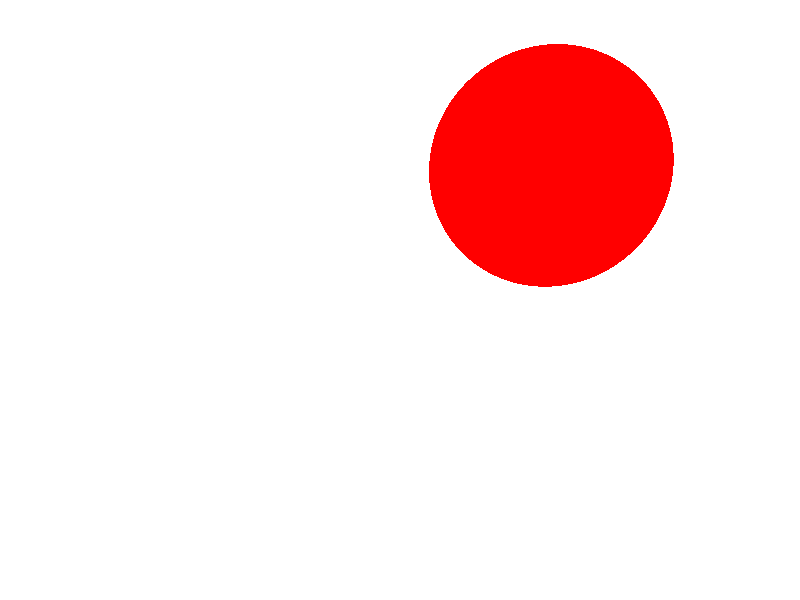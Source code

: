 #include "colors.inc"

camera{
        look_at <0,0,0>
        location <0,3,-5>
}

light_source{
        <10,10,-8>
        rgb 1
        area_light 5*x,5*y,50,50
        circular     
        orient
}

sphere{
        <1.25,1.3,0>,1
        pigment{rgb <1,0,0>}
}

plane{
        y,-3
        pigment{rgb 1}
}                